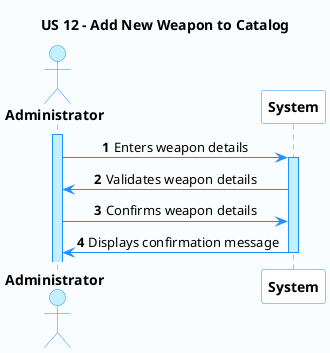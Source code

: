 @startuml

'-Style----------------------------------------------------------------------------------------------------------------

autonumber

skinparam DefaultTextAlignment center

skinparam BackgroundColor #fafdff

skinparam participant {
BackgroundColor AWS_BG_COLOR
BorderColor AWS_BORDER_COLOR
}

skinparam sequence {
LifeLineBorderColor DodgerBlue
LifeLineBackgroundColor APPLICATION

ActorBackgroundColor APPLICATION
ActorBorderColor DodgerBlue

BackgroundColor #FFFFFF
ArrowColor DodgerBlue
BorderColor DodgerBlue
ParticipantBorderColor DodgerBlue

GroupBorderColor #082642
GroupBackgroundColor APPLICATION
}

'-Title----------------------------------------------------------------------------------------------------------------

title US 12 - Add New Weapon to Catalog

'-Actors/Participants--------------------------------------------------------------------------------------------------

actor "<b>Administrator" as A
participant "<b>System" as S

'-Associations---------------------------------------------------------------------------------------------------------

activate A

A -> S: Enters weapon details
activate S

S -> A: Validates weapon details

A -> S: Confirms weapon details

S -> A: Displays confirmation message
deactivate S

'----------------------------------------------------------------------------------------------------------------------

@enduml